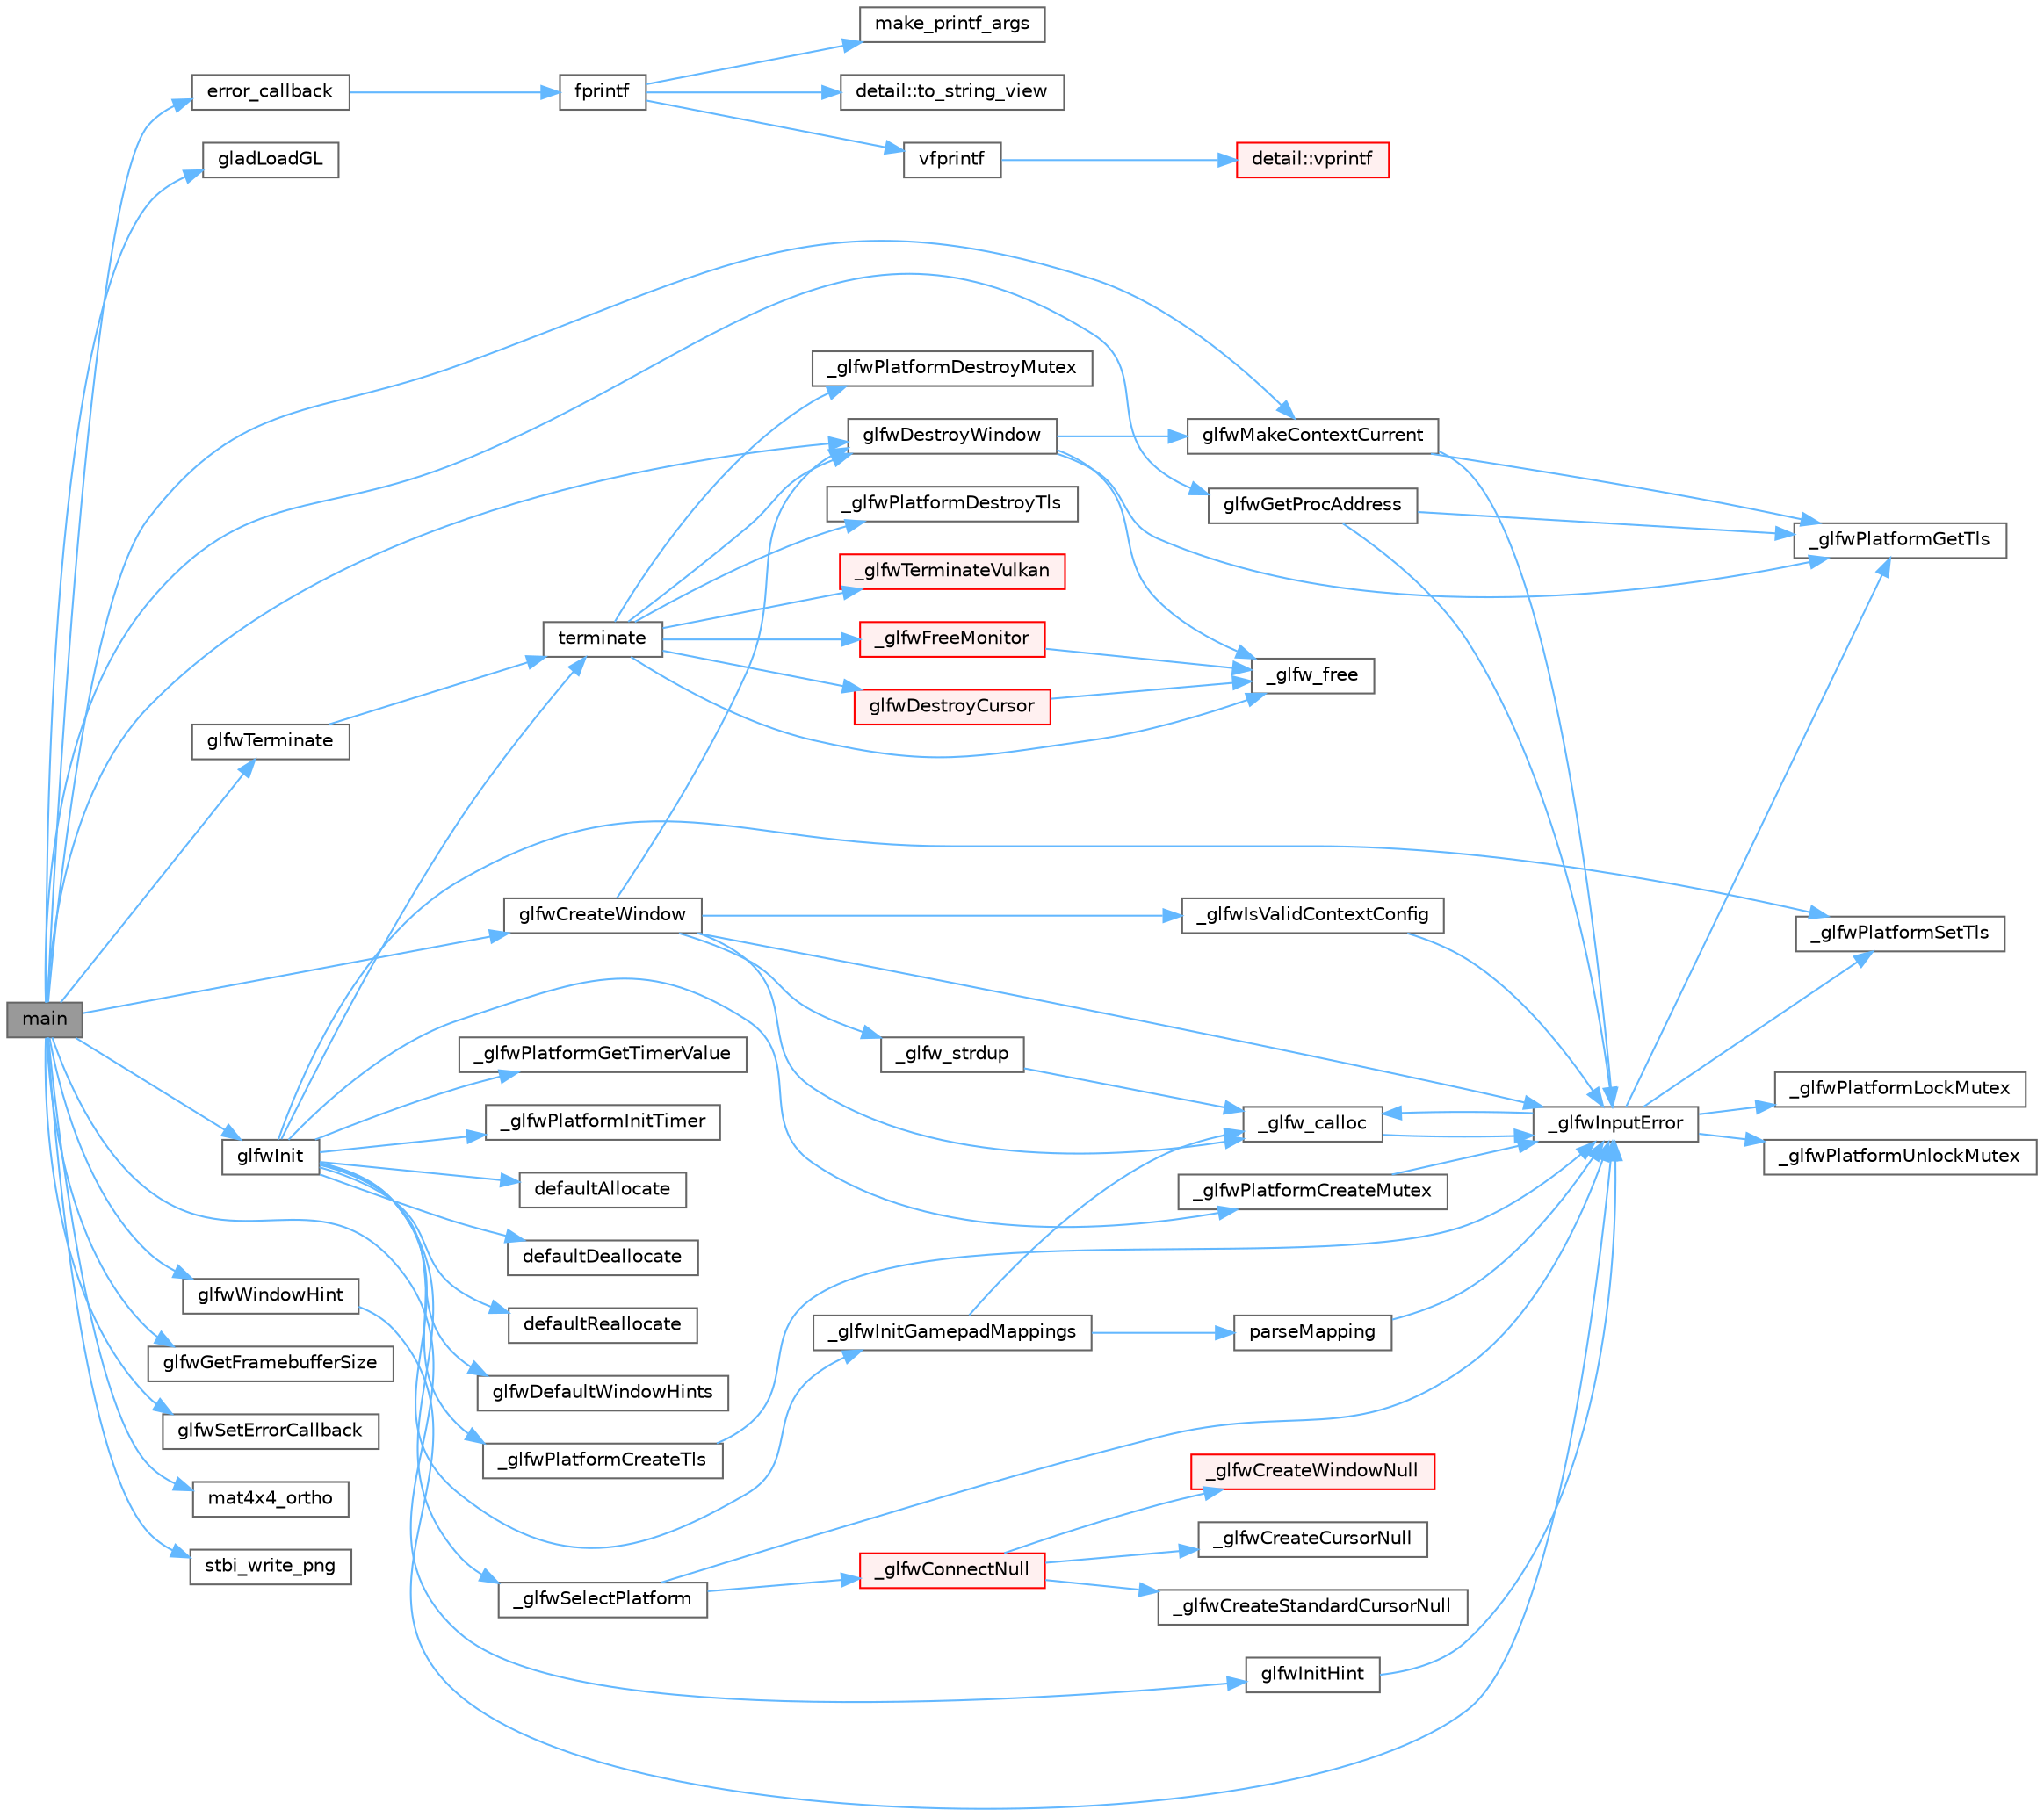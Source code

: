 digraph "main"
{
 // LATEX_PDF_SIZE
  bgcolor="transparent";
  edge [fontname=Helvetica,fontsize=10,labelfontname=Helvetica,labelfontsize=10];
  node [fontname=Helvetica,fontsize=10,shape=box,height=0.2,width=0.4];
  rankdir="LR";
  Node1 [id="Node000001",label="main",height=0.2,width=0.4,color="gray40", fillcolor="grey60", style="filled", fontcolor="black",tooltip=" "];
  Node1 -> Node2 [id="edge74_Node000001_Node000002",color="steelblue1",style="solid",tooltip=" "];
  Node2 [id="Node000002",label="error_callback",height=0.2,width=0.4,color="grey40", fillcolor="white", style="filled",URL="$heightmap_8c.html#a6e6d1771a9242858811be0a3569838fa",tooltip=" "];
  Node2 -> Node3 [id="edge75_Node000002_Node000003",color="steelblue1",style="solid",tooltip=" "];
  Node3 [id="Node000003",label="fprintf",height=0.2,width=0.4,color="grey40", fillcolor="white", style="filled",URL="$printf_8h.html#a9f315126362cae9675de1642105e631e",tooltip=" "];
  Node3 -> Node4 [id="edge76_Node000003_Node000004",color="steelblue1",style="solid",tooltip=" "];
  Node4 [id="Node000004",label="make_printf_args",height=0.2,width=0.4,color="grey40", fillcolor="white", style="filled",URL="$printf_8h.html#a27dcc0efcda04388971dbea3c875f122",tooltip=" "];
  Node3 -> Node5 [id="edge77_Node000003_Node000005",color="steelblue1",style="solid",tooltip=" "];
  Node5 [id="Node000005",label="detail::to_string_view",height=0.2,width=0.4,color="grey40", fillcolor="white", style="filled",URL="$namespacedetail.html#abeae79fa3e1eded2d8fbd56cc9f0960e",tooltip=" "];
  Node3 -> Node6 [id="edge78_Node000003_Node000006",color="steelblue1",style="solid",tooltip=" "];
  Node6 [id="Node000006",label="vfprintf",height=0.2,width=0.4,color="grey40", fillcolor="white", style="filled",URL="$printf_8h.html#abb30aad964fc771fb52cf3ad88649df2",tooltip=" "];
  Node6 -> Node7 [id="edge79_Node000006_Node000007",color="steelblue1",style="solid",tooltip=" "];
  Node7 [id="Node000007",label="detail::vprintf",height=0.2,width=0.4,color="red", fillcolor="#FFF0F0", style="filled",URL="$namespacedetail.html#a1c8c2218e4c822aa8f743fb9c573717f",tooltip=" "];
  Node1 -> Node36 [id="edge80_Node000001_Node000036",color="steelblue1",style="solid",tooltip=" "];
  Node36 [id="Node000036",label="gladLoadGL",height=0.2,width=0.4,color="grey40", fillcolor="white", style="filled",URL="$gl_8h.html#a7994567e82772589f6e507f74300bac0",tooltip=" "];
  Node1 -> Node37 [id="edge81_Node000001_Node000037",color="steelblue1",style="solid",tooltip=" "];
  Node37 [id="Node000037",label="glfwCreateWindow",height=0.2,width=0.4,color="grey40", fillcolor="white", style="filled",URL="$group__window.html#gaaccd00fafe81e2db94e8cdf55721e055",tooltip="Creates a window and its associated context."];
  Node37 -> Node38 [id="edge82_Node000037_Node000038",color="steelblue1",style="solid",tooltip=" "];
  Node38 [id="Node000038",label="_glfw_calloc",height=0.2,width=0.4,color="grey40", fillcolor="white", style="filled",URL="$glfw_2src_2init_8c.html#a88a6e01ef5c1245a6d2a5e62b02e5678",tooltip=" "];
  Node38 -> Node39 [id="edge83_Node000038_Node000039",color="steelblue1",style="solid",tooltip=" "];
  Node39 [id="Node000039",label="_glfwInputError",height=0.2,width=0.4,color="grey40", fillcolor="white", style="filled",URL="$glfw_2src_2init_8c.html#a3287b282ec57a4a89127ae51f49f10f5",tooltip=" "];
  Node39 -> Node38 [id="edge84_Node000039_Node000038",color="steelblue1",style="solid",tooltip=" "];
  Node39 -> Node40 [id="edge85_Node000039_Node000040",color="steelblue1",style="solid",tooltip=" "];
  Node40 [id="Node000040",label="_glfwPlatformGetTls",height=0.2,width=0.4,color="grey40", fillcolor="white", style="filled",URL="$posix__thread_8c.html#a7d2f6e8ecd2e06f2e86d9446d642bd00",tooltip=" "];
  Node39 -> Node41 [id="edge86_Node000039_Node000041",color="steelblue1",style="solid",tooltip=" "];
  Node41 [id="Node000041",label="_glfwPlatformLockMutex",height=0.2,width=0.4,color="grey40", fillcolor="white", style="filled",URL="$posix__thread_8c.html#a2677e4d211fbe9b2dc96d16e91c98930",tooltip=" "];
  Node39 -> Node42 [id="edge87_Node000039_Node000042",color="steelblue1",style="solid",tooltip=" "];
  Node42 [id="Node000042",label="_glfwPlatformSetTls",height=0.2,width=0.4,color="grey40", fillcolor="white", style="filled",URL="$posix__thread_8c.html#a302f48b6d4dba6b3579449d8a43cfae7",tooltip=" "];
  Node39 -> Node43 [id="edge88_Node000039_Node000043",color="steelblue1",style="solid",tooltip=" "];
  Node43 [id="Node000043",label="_glfwPlatformUnlockMutex",height=0.2,width=0.4,color="grey40", fillcolor="white", style="filled",URL="$posix__thread_8c.html#a8b7744446237b1c292ba8a0b9d5e7f90",tooltip=" "];
  Node37 -> Node44 [id="edge89_Node000037_Node000044",color="steelblue1",style="solid",tooltip=" "];
  Node44 [id="Node000044",label="_glfw_strdup",height=0.2,width=0.4,color="grey40", fillcolor="white", style="filled",URL="$glfw_2src_2init_8c.html#af725e1f466a710a1fc590ff3726f1151",tooltip=" "];
  Node44 -> Node38 [id="edge90_Node000044_Node000038",color="steelblue1",style="solid",tooltip=" "];
  Node37 -> Node39 [id="edge91_Node000037_Node000039",color="steelblue1",style="solid",tooltip=" "];
  Node37 -> Node45 [id="edge92_Node000037_Node000045",color="steelblue1",style="solid",tooltip=" "];
  Node45 [id="Node000045",label="_glfwIsValidContextConfig",height=0.2,width=0.4,color="grey40", fillcolor="white", style="filled",URL="$context_8c.html#a659c5d5b0cd359304004700d16a76954",tooltip=" "];
  Node45 -> Node39 [id="edge93_Node000045_Node000039",color="steelblue1",style="solid",tooltip=" "];
  Node37 -> Node46 [id="edge94_Node000037_Node000046",color="steelblue1",style="solid",tooltip=" "];
  Node46 [id="Node000046",label="glfwDestroyWindow",height=0.2,width=0.4,color="grey40", fillcolor="white", style="filled",URL="$group__window.html#ga806747476b7247d292be3711c323ea10",tooltip="Destroys the specified window and its context."];
  Node46 -> Node47 [id="edge95_Node000046_Node000047",color="steelblue1",style="solid",tooltip=" "];
  Node47 [id="Node000047",label="_glfw_free",height=0.2,width=0.4,color="grey40", fillcolor="white", style="filled",URL="$glfw_2src_2init_8c.html#abcf72962b101a8a5c539da1a278b0e9e",tooltip=" "];
  Node46 -> Node40 [id="edge96_Node000046_Node000040",color="steelblue1",style="solid",tooltip=" "];
  Node46 -> Node48 [id="edge97_Node000046_Node000048",color="steelblue1",style="solid",tooltip=" "];
  Node48 [id="Node000048",label="glfwMakeContextCurrent",height=0.2,width=0.4,color="grey40", fillcolor="white", style="filled",URL="$group__context.html#gafd76c93e15ec8b0b90506a9936a46185",tooltip="Makes the context of the specified window current for the calling thread."];
  Node48 -> Node39 [id="edge98_Node000048_Node000039",color="steelblue1",style="solid",tooltip=" "];
  Node48 -> Node40 [id="edge99_Node000048_Node000040",color="steelblue1",style="solid",tooltip=" "];
  Node1 -> Node46 [id="edge100_Node000001_Node000046",color="steelblue1",style="solid",tooltip=" "];
  Node1 -> Node49 [id="edge101_Node000001_Node000049",color="steelblue1",style="solid",tooltip=" "];
  Node49 [id="Node000049",label="glfwGetFramebufferSize",height=0.2,width=0.4,color="grey40", fillcolor="white", style="filled",URL="$group__window.html#gaf7d17f3534b4b6dc9a6f905e3a240b7e",tooltip="Retrieves the size of the framebuffer of the specified window."];
  Node1 -> Node50 [id="edge102_Node000001_Node000050",color="steelblue1",style="solid",tooltip=" "];
  Node50 [id="Node000050",label="glfwGetProcAddress",height=0.2,width=0.4,color="grey40", fillcolor="white", style="filled",URL="$group__context.html#ga0e8af175218929615c16e74938c10f2a",tooltip="Returns the address of the specified function for the current context."];
  Node50 -> Node39 [id="edge103_Node000050_Node000039",color="steelblue1",style="solid",tooltip=" "];
  Node50 -> Node40 [id="edge104_Node000050_Node000040",color="steelblue1",style="solid",tooltip=" "];
  Node1 -> Node51 [id="edge105_Node000001_Node000051",color="steelblue1",style="solid",tooltip=" "];
  Node51 [id="Node000051",label="glfwInit",height=0.2,width=0.4,color="grey40", fillcolor="white", style="filled",URL="$group__init.html#gab41771f0215a2e0afb4cf1cf98082d40",tooltip="Initializes the GLFW library."];
  Node51 -> Node52 [id="edge106_Node000051_Node000052",color="steelblue1",style="solid",tooltip=" "];
  Node52 [id="Node000052",label="_glfwInitGamepadMappings",height=0.2,width=0.4,color="grey40", fillcolor="white", style="filled",URL="$input_8c.html#a1dab257a37caa6b39cfe9924c2487db6",tooltip=" "];
  Node52 -> Node38 [id="edge107_Node000052_Node000038",color="steelblue1",style="solid",tooltip=" "];
  Node52 -> Node53 [id="edge108_Node000052_Node000053",color="steelblue1",style="solid",tooltip=" "];
  Node53 [id="Node000053",label="parseMapping",height=0.2,width=0.4,color="grey40", fillcolor="white", style="filled",URL="$input_8c.html#af24737afe84f3598a6e893571413c2ad",tooltip=" "];
  Node53 -> Node39 [id="edge109_Node000053_Node000039",color="steelblue1",style="solid",tooltip=" "];
  Node51 -> Node54 [id="edge110_Node000051_Node000054",color="steelblue1",style="solid",tooltip=" "];
  Node54 [id="Node000054",label="_glfwPlatformCreateMutex",height=0.2,width=0.4,color="grey40", fillcolor="white", style="filled",URL="$posix__thread_8c.html#a6c5f30449fe62f561c9b01f839ec0438",tooltip=" "];
  Node54 -> Node39 [id="edge111_Node000054_Node000039",color="steelblue1",style="solid",tooltip=" "];
  Node51 -> Node55 [id="edge112_Node000051_Node000055",color="steelblue1",style="solid",tooltip=" "];
  Node55 [id="Node000055",label="_glfwPlatformCreateTls",height=0.2,width=0.4,color="grey40", fillcolor="white", style="filled",URL="$posix__thread_8c.html#afad94d57290ac85fbece14f93c41754f",tooltip=" "];
  Node55 -> Node39 [id="edge113_Node000055_Node000039",color="steelblue1",style="solid",tooltip=" "];
  Node51 -> Node56 [id="edge114_Node000051_Node000056",color="steelblue1",style="solid",tooltip=" "];
  Node56 [id="Node000056",label="_glfwPlatformGetTimerValue",height=0.2,width=0.4,color="grey40", fillcolor="white", style="filled",URL="$posix__time_8c.html#a5ee7e09b380d3afdd3c2738b726a2a6e",tooltip=" "];
  Node51 -> Node57 [id="edge115_Node000051_Node000057",color="steelblue1",style="solid",tooltip=" "];
  Node57 [id="Node000057",label="_glfwPlatformInitTimer",height=0.2,width=0.4,color="grey40", fillcolor="white", style="filled",URL="$posix__time_8c.html#a6029c1379e357d7b4e8836e1c1ad2fa2",tooltip=" "];
  Node51 -> Node42 [id="edge116_Node000051_Node000042",color="steelblue1",style="solid",tooltip=" "];
  Node51 -> Node58 [id="edge117_Node000051_Node000058",color="steelblue1",style="solid",tooltip=" "];
  Node58 [id="Node000058",label="_glfwSelectPlatform",height=0.2,width=0.4,color="grey40", fillcolor="white", style="filled",URL="$platform_8c.html#ac0e7d5f9c3735b1959f87e959b90ce53",tooltip=" "];
  Node58 -> Node59 [id="edge118_Node000058_Node000059",color="steelblue1",style="solid",tooltip=" "];
  Node59 [id="Node000059",label="_glfwConnectNull",height=0.2,width=0.4,color="red", fillcolor="#FFF0F0", style="filled",URL="$null__init_8c.html#ab1d5e6831b39be2c5c38a03e6c2d0b86",tooltip=" "];
  Node59 -> Node60 [id="edge119_Node000059_Node000060",color="steelblue1",style="solid",tooltip=" "];
  Node60 [id="Node000060",label="_glfwCreateCursorNull",height=0.2,width=0.4,color="grey40", fillcolor="white", style="filled",URL="$null__window_8c.html#a28aad4464c7d487ea883bd85e7f4762a",tooltip=" "];
  Node59 -> Node61 [id="edge120_Node000059_Node000061",color="steelblue1",style="solid",tooltip=" "];
  Node61 [id="Node000061",label="_glfwCreateStandardCursorNull",height=0.2,width=0.4,color="grey40", fillcolor="white", style="filled",URL="$null__window_8c.html#a9e33710b003460b1d3b4f23c89cf259e",tooltip=" "];
  Node59 -> Node62 [id="edge121_Node000059_Node000062",color="steelblue1",style="solid",tooltip=" "];
  Node62 [id="Node000062",label="_glfwCreateWindowNull",height=0.2,width=0.4,color="red", fillcolor="#FFF0F0", style="filled",URL="$null__window_8c.html#a6880d39db512be322b198334a1fa9036",tooltip=" "];
  Node58 -> Node39 [id="edge122_Node000058_Node000039",color="steelblue1",style="solid",tooltip=" "];
  Node51 -> Node190 [id="edge123_Node000051_Node000190",color="steelblue1",style="solid",tooltip=" "];
  Node190 [id="Node000190",label="defaultAllocate",height=0.2,width=0.4,color="grey40", fillcolor="white", style="filled",URL="$glfw_2src_2init_8c.html#a84bc7140bca4ebe2e32016f87e1a3e19",tooltip=" "];
  Node51 -> Node191 [id="edge124_Node000051_Node000191",color="steelblue1",style="solid",tooltip=" "];
  Node191 [id="Node000191",label="defaultDeallocate",height=0.2,width=0.4,color="grey40", fillcolor="white", style="filled",URL="$glfw_2src_2init_8c.html#a81fde93f12ddf3ac12ffec825358ef9b",tooltip=" "];
  Node51 -> Node192 [id="edge125_Node000051_Node000192",color="steelblue1",style="solid",tooltip=" "];
  Node192 [id="Node000192",label="defaultReallocate",height=0.2,width=0.4,color="grey40", fillcolor="white", style="filled",URL="$glfw_2src_2init_8c.html#ad57bef403de5abe0338b4c1b8a7650fb",tooltip=" "];
  Node51 -> Node193 [id="edge126_Node000051_Node000193",color="steelblue1",style="solid",tooltip=" "];
  Node193 [id="Node000193",label="glfwDefaultWindowHints",height=0.2,width=0.4,color="grey40", fillcolor="white", style="filled",URL="$group__window.html#ga8050ddceed9dc6bd9d3aa35666195cd4",tooltip="Resets all window hints to their default values."];
  Node51 -> Node194 [id="edge127_Node000051_Node000194",color="steelblue1",style="solid",tooltip=" "];
  Node194 [id="Node000194",label="terminate",height=0.2,width=0.4,color="grey40", fillcolor="white", style="filled",URL="$glfw_2src_2init_8c.html#ae5a773506a43a9bc54bce503f234c209",tooltip=" "];
  Node194 -> Node47 [id="edge128_Node000194_Node000047",color="steelblue1",style="solid",tooltip=" "];
  Node194 -> Node146 [id="edge129_Node000194_Node000146",color="steelblue1",style="solid",tooltip=" "];
  Node146 [id="Node000146",label="_glfwFreeMonitor",height=0.2,width=0.4,color="red", fillcolor="#FFF0F0", style="filled",URL="$monitor_8c.html#a5555e8488ac56b446d0a28d3330666f6",tooltip=" "];
  Node146 -> Node47 [id="edge130_Node000146_Node000047",color="steelblue1",style="solid",tooltip=" "];
  Node194 -> Node195 [id="edge131_Node000194_Node000195",color="steelblue1",style="solid",tooltip=" "];
  Node195 [id="Node000195",label="_glfwPlatformDestroyMutex",height=0.2,width=0.4,color="grey40", fillcolor="white", style="filled",URL="$posix__thread_8c.html#a3731e795e959a80349337ee1e3887518",tooltip=" "];
  Node194 -> Node196 [id="edge132_Node000194_Node000196",color="steelblue1",style="solid",tooltip=" "];
  Node196 [id="Node000196",label="_glfwPlatformDestroyTls",height=0.2,width=0.4,color="grey40", fillcolor="white", style="filled",URL="$posix__thread_8c.html#a36bee5cb6dd711c2278a0db7f5b81979",tooltip=" "];
  Node194 -> Node197 [id="edge133_Node000194_Node000197",color="steelblue1",style="solid",tooltip=" "];
  Node197 [id="Node000197",label="_glfwTerminateVulkan",height=0.2,width=0.4,color="red", fillcolor="#FFF0F0", style="filled",URL="$vulkan_8c.html#a7e9f009f4edffd3f2c938045981f13f1",tooltip=" "];
  Node194 -> Node198 [id="edge134_Node000194_Node000198",color="steelblue1",style="solid",tooltip=" "];
  Node198 [id="Node000198",label="glfwDestroyCursor",height=0.2,width=0.4,color="red", fillcolor="#FFF0F0", style="filled",URL="$group__input.html#ga27556b7122117bc1bbb4bb3cc003ea43",tooltip="Destroys a cursor."];
  Node198 -> Node47 [id="edge135_Node000198_Node000047",color="steelblue1",style="solid",tooltip=" "];
  Node194 -> Node46 [id="edge136_Node000194_Node000046",color="steelblue1",style="solid",tooltip=" "];
  Node1 -> Node200 [id="edge137_Node000001_Node000200",color="steelblue1",style="solid",tooltip=" "];
  Node200 [id="Node000200",label="glfwInitHint",height=0.2,width=0.4,color="grey40", fillcolor="white", style="filled",URL="$group__init.html#gac85e41aab1c2bd6fc740f4377d9e7e9f",tooltip="Sets the specified init hint to the desired value."];
  Node200 -> Node39 [id="edge138_Node000200_Node000039",color="steelblue1",style="solid",tooltip=" "];
  Node1 -> Node48 [id="edge139_Node000001_Node000048",color="steelblue1",style="solid",tooltip=" "];
  Node1 -> Node201 [id="edge140_Node000001_Node000201",color="steelblue1",style="solid",tooltip=" "];
  Node201 [id="Node000201",label="glfwSetErrorCallback",height=0.2,width=0.4,color="grey40", fillcolor="white", style="filled",URL="$group__init.html#ga746e2757d069eaea423349aca6ae097a",tooltip="Sets the error callback."];
  Node1 -> Node202 [id="edge141_Node000001_Node000202",color="steelblue1",style="solid",tooltip=" "];
  Node202 [id="Node000202",label="glfwTerminate",height=0.2,width=0.4,color="grey40", fillcolor="white", style="filled",URL="$group__init.html#gafd90e6fd4819ea9e22e5e739519a6504",tooltip="Terminates the GLFW library."];
  Node202 -> Node194 [id="edge142_Node000202_Node000194",color="steelblue1",style="solid",tooltip=" "];
  Node1 -> Node203 [id="edge143_Node000001_Node000203",color="steelblue1",style="solid",tooltip=" "];
  Node203 [id="Node000203",label="glfwWindowHint",height=0.2,width=0.4,color="grey40", fillcolor="white", style="filled",URL="$group__window.html#ga69c40728499720bef8a49aa925ea0efa",tooltip="Sets the specified window hint to the desired value."];
  Node203 -> Node39 [id="edge144_Node000203_Node000039",color="steelblue1",style="solid",tooltip=" "];
  Node1 -> Node204 [id="edge145_Node000001_Node000204",color="steelblue1",style="solid",tooltip=" "];
  Node204 [id="Node000204",label="mat4x4_ortho",height=0.2,width=0.4,color="grey40", fillcolor="white", style="filled",URL="$linmath_8h.html#a9d5fe21cb49e77776d3100a0d2e0ce31",tooltip=" "];
  Node1 -> Node205 [id="edge146_Node000001_Node000205",color="steelblue1",style="solid",tooltip=" "];
  Node205 [id="Node000205",label="stbi_write_png",height=0.2,width=0.4,color="grey40", fillcolor="white", style="filled",URL="$stb__image__write_8h.html#a9c03e5171f6aea47fde6dafcf3249ccf",tooltip=" "];
}
